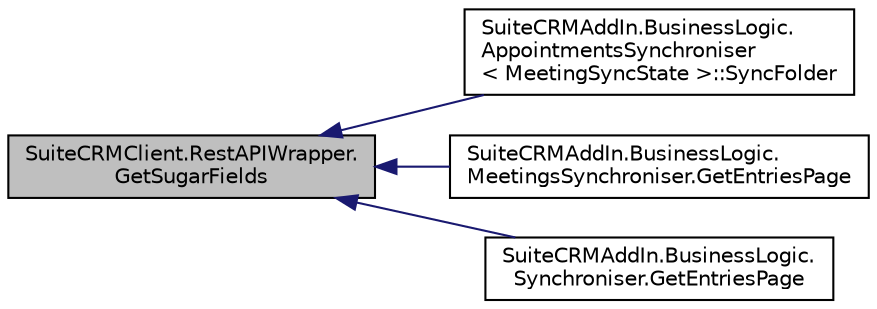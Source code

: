 digraph "SuiteCRMClient.RestAPIWrapper.GetSugarFields"
{
  edge [fontname="Helvetica",fontsize="10",labelfontname="Helvetica",labelfontsize="10"];
  node [fontname="Helvetica",fontsize="10",shape=record];
  rankdir="LR";
  Node156 [label="SuiteCRMClient.RestAPIWrapper.\lGetSugarFields",height=0.2,width=0.4,color="black", fillcolor="grey75", style="filled", fontcolor="black"];
  Node156 -> Node157 [dir="back",color="midnightblue",fontsize="10",style="solid",fontname="Helvetica"];
  Node157 [label="SuiteCRMAddIn.BusinessLogic.\lAppointmentsSynchroniser\l\< MeetingSyncState \>::SyncFolder",height=0.2,width=0.4,color="black", fillcolor="white", style="filled",URL="$class_suite_c_r_m_add_in_1_1_business_logic_1_1_appointments_synchroniser.html#af2a70be2510b7075ead376292e280649",tooltip="Synchronise items in the specified folder with the specified SuiteCRM module. "];
  Node156 -> Node158 [dir="back",color="midnightblue",fontsize="10",style="solid",fontname="Helvetica"];
  Node158 [label="SuiteCRMAddIn.BusinessLogic.\lMeetingsSynchroniser.GetEntriesPage",height=0.2,width=0.4,color="black", fillcolor="white", style="filled",URL="$class_suite_c_r_m_add_in_1_1_business_logic_1_1_meetings_synchroniser.html#a4173455a43277ae26f788a596f09a7d2",tooltip="Specialisation: also fetch names and email ids of recipients. "];
  Node156 -> Node159 [dir="back",color="midnightblue",fontsize="10",style="solid",fontname="Helvetica"];
  Node159 [label="SuiteCRMAddIn.BusinessLogic.\lSynchroniser.GetEntriesPage",height=0.2,width=0.4,color="black", fillcolor="white", style="filled",URL="$class_suite_c_r_m_add_in_1_1_business_logic_1_1_synchroniser.html#a1c05eaaf56c04964c20bc731c87c085b",tooltip="Fetch the page of entries from this module starting at this offset. "];
}

